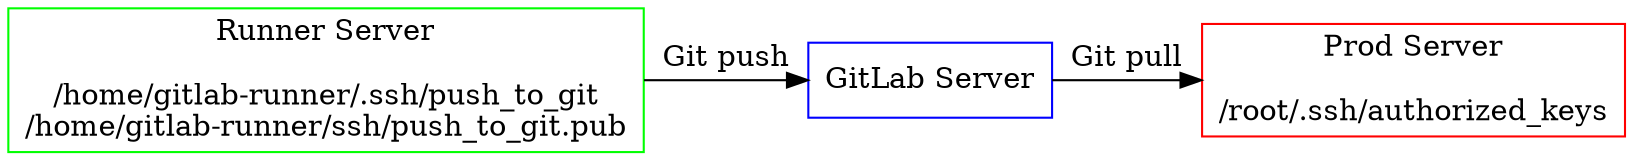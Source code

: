 digraph G {
  node [ shape = box ];

  gitlab_runner [ label = "Runner Server\n\n/home/gitlab-runner/.ssh/push_to_git\n/home/gitlab-runner/ssh/push_to_git.pub"  color = green  style = filled fillcolor = white ]

  git [ label = "GitLab Server"  color = blue  style = filled fillcolor = white ]
  prod [ label = "Prod Server\n\n/root/.ssh/authorized_keys\n"  color = red  style = filled fillcolor = white ]


  gitlab_runner -> git [constraint=false label = "Git push" ];
  git -> prod [constraint=false label = "Git pull" ];
}
